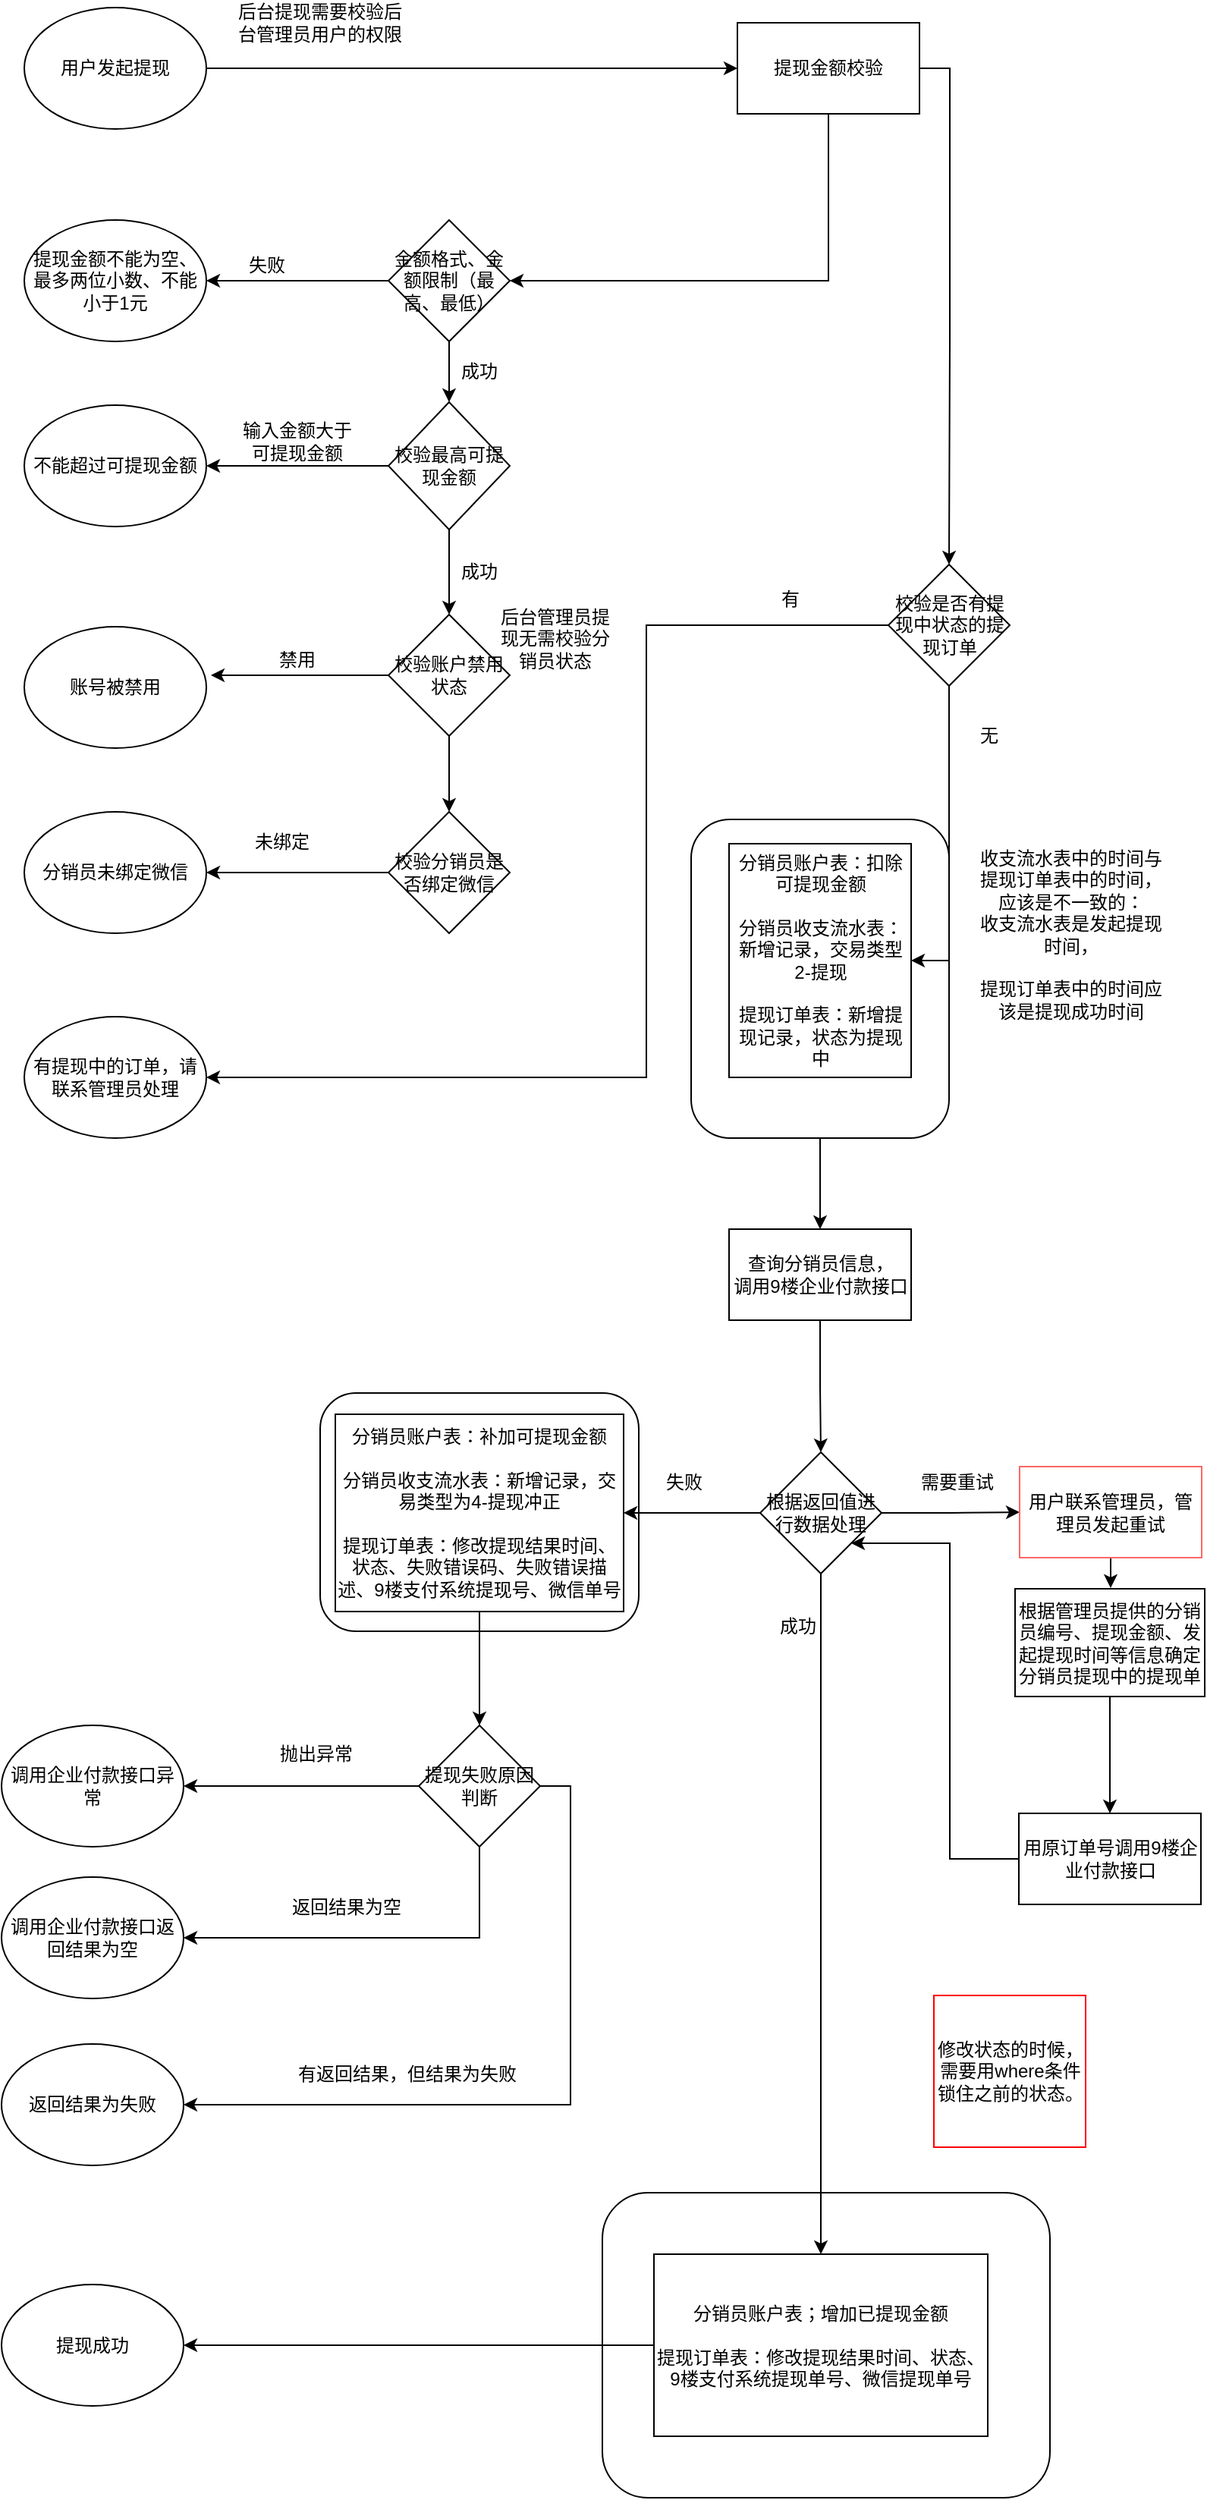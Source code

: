 <mxfile version="12.2.6" type="github" pages="1">
  <diagram id="ep64UdQq2w47eoxnLUAS" name="第 1 页">
    <mxGraphModel dx="1648" dy="758" grid="1" gridSize="10" guides="1" tooltips="1" connect="1" arrows="1" fold="1" page="1" pageScale="1" pageWidth="827" pageHeight="1169" math="0" shadow="0">
      <root>
        <mxCell id="0"/>
        <mxCell id="1" parent="0"/>
        <mxCell id="kgFXJ43kFkHnUJsPflUz-4" value="" style="rounded=1;whiteSpace=wrap;html=1;" parent="1" vertex="1">
          <mxGeometry x="421" y="1490" width="295" height="201" as="geometry"/>
        </mxCell>
        <mxCell id="kgFXJ43kFkHnUJsPflUz-3" value="" style="rounded=1;whiteSpace=wrap;html=1;" parent="1" vertex="1">
          <mxGeometry x="235" y="963" width="210" height="157" as="geometry"/>
        </mxCell>
        <mxCell id="U5Xe9v4DzJ4esqf87ya7-27" style="edgeStyle=orthogonalEdgeStyle;rounded=0;orthogonalLoop=1;jettySize=auto;html=1;entryX=0.5;entryY=0;entryDx=0;entryDy=0;" parent="1" source="U5Xe9v4DzJ4esqf87ya7-25" target="U5Xe9v4DzJ4esqf87ya7-26" edge="1">
          <mxGeometry relative="1" as="geometry">
            <mxPoint x="564.5" y="865" as="targetPoint"/>
          </mxGeometry>
        </mxCell>
        <mxCell id="U5Xe9v4DzJ4esqf87ya7-25" value="" style="rounded=1;whiteSpace=wrap;html=1;" parent="1" vertex="1">
          <mxGeometry x="479.5" y="585" width="170" height="210" as="geometry"/>
        </mxCell>
        <mxCell id="IuhCuXHCw700vj-FfKhi-3" style="edgeStyle=orthogonalEdgeStyle;rounded=0;orthogonalLoop=1;jettySize=auto;html=1;entryX=0;entryY=0.5;entryDx=0;entryDy=0;" parent="1" source="IuhCuXHCw700vj-FfKhi-1" target="IuhCuXHCw700vj-FfKhi-2" edge="1">
          <mxGeometry relative="1" as="geometry"/>
        </mxCell>
        <mxCell id="IuhCuXHCw700vj-FfKhi-1" value="用户发起提现" style="ellipse;whiteSpace=wrap;html=1;" parent="1" vertex="1">
          <mxGeometry x="40" y="50" width="120" height="80" as="geometry"/>
        </mxCell>
        <mxCell id="IuhCuXHCw700vj-FfKhi-5" value="" style="edgeStyle=orthogonalEdgeStyle;rounded=0;orthogonalLoop=1;jettySize=auto;html=1;exitX=1;exitY=0.5;exitDx=0;exitDy=0;entryX=0.5;entryY=0;entryDx=0;entryDy=0;" parent="1" source="IuhCuXHCw700vj-FfKhi-2" target="NM_gNG-pQQA4w5gnR_v4-1" edge="1">
          <mxGeometry relative="1" as="geometry">
            <mxPoint x="650" y="290" as="targetPoint"/>
          </mxGeometry>
        </mxCell>
        <mxCell id="U5Xe9v4DzJ4esqf87ya7-3" style="edgeStyle=orthogonalEdgeStyle;rounded=0;orthogonalLoop=1;jettySize=auto;html=1;entryX=1;entryY=0.5;entryDx=0;entryDy=0;exitX=0.5;exitY=1;exitDx=0;exitDy=0;" parent="1" source="IuhCuXHCw700vj-FfKhi-2" target="U5Xe9v4DzJ4esqf87ya7-2" edge="1">
          <mxGeometry relative="1" as="geometry"/>
        </mxCell>
        <mxCell id="IuhCuXHCw700vj-FfKhi-2" value="提现金额校验" style="rounded=0;whiteSpace=wrap;html=1;" parent="1" vertex="1">
          <mxGeometry x="510" y="60" width="120" height="60" as="geometry"/>
        </mxCell>
        <mxCell id="IuhCuXHCw700vj-FfKhi-4" value="分销员账户表：扣除可提现金额&lt;br&gt;&lt;br&gt;分销员收支流水表：新增记录，交易类型 2-提现&lt;br&gt;&lt;br&gt;提现订单表：新增提现记录，状态为提现中" style="rounded=0;whiteSpace=wrap;html=1;" parent="1" vertex="1">
          <mxGeometry x="504.5" y="601" width="120" height="154" as="geometry"/>
        </mxCell>
        <mxCell id="U5Xe9v4DzJ4esqf87ya7-7" style="edgeStyle=orthogonalEdgeStyle;rounded=0;orthogonalLoop=1;jettySize=auto;html=1;entryX=1;entryY=0.5;entryDx=0;entryDy=0;" parent="1" source="U5Xe9v4DzJ4esqf87ya7-2" target="U5Xe9v4DzJ4esqf87ya7-6" edge="1">
          <mxGeometry relative="1" as="geometry"/>
        </mxCell>
        <mxCell id="U5Xe9v4DzJ4esqf87ya7-16" style="edgeStyle=orthogonalEdgeStyle;rounded=0;orthogonalLoop=1;jettySize=auto;html=1;entryX=0.5;entryY=0;entryDx=0;entryDy=0;" parent="1" source="U5Xe9v4DzJ4esqf87ya7-2" target="U5Xe9v4DzJ4esqf87ya7-15" edge="1">
          <mxGeometry relative="1" as="geometry"/>
        </mxCell>
        <mxCell id="U5Xe9v4DzJ4esqf87ya7-2" value="金额格式、金额限制（最高、最低）" style="rhombus;whiteSpace=wrap;html=1;" parent="1" vertex="1">
          <mxGeometry x="280" y="190" width="80" height="80" as="geometry"/>
        </mxCell>
        <mxCell id="U5Xe9v4DzJ4esqf87ya7-11" style="edgeStyle=orthogonalEdgeStyle;rounded=0;orthogonalLoop=1;jettySize=auto;html=1;entryX=1.025;entryY=0.4;entryDx=0;entryDy=0;entryPerimeter=0;" parent="1" source="U5Xe9v4DzJ4esqf87ya7-8" target="U5Xe9v4DzJ4esqf87ya7-10" edge="1">
          <mxGeometry relative="1" as="geometry"/>
        </mxCell>
        <mxCell id="kgFXJ43kFkHnUJsPflUz-7" style="edgeStyle=orthogonalEdgeStyle;rounded=0;orthogonalLoop=1;jettySize=auto;html=1;entryX=0.5;entryY=0;entryDx=0;entryDy=0;" parent="1" source="U5Xe9v4DzJ4esqf87ya7-8" target="kgFXJ43kFkHnUJsPflUz-6" edge="1">
          <mxGeometry relative="1" as="geometry"/>
        </mxCell>
        <mxCell id="U5Xe9v4DzJ4esqf87ya7-8" value="校验账户禁用状态" style="rhombus;whiteSpace=wrap;html=1;" parent="1" vertex="1">
          <mxGeometry x="280" y="450" width="80" height="80" as="geometry"/>
        </mxCell>
        <mxCell id="U5Xe9v4DzJ4esqf87ya7-6" value="提现金额不能为空、最多两位小数、不能小于1元" style="ellipse;whiteSpace=wrap;html=1;" parent="1" vertex="1">
          <mxGeometry x="40" y="190" width="120" height="80" as="geometry"/>
        </mxCell>
        <mxCell id="U5Xe9v4DzJ4esqf87ya7-10" value="账号被禁用" style="ellipse;whiteSpace=wrap;html=1;" parent="1" vertex="1">
          <mxGeometry x="40" y="458" width="120" height="80" as="geometry"/>
        </mxCell>
        <mxCell id="U5Xe9v4DzJ4esqf87ya7-12" value="失败" style="text;html=1;strokeColor=none;fillColor=none;align=center;verticalAlign=middle;whiteSpace=wrap;rounded=0;" parent="1" vertex="1">
          <mxGeometry x="180" y="210" width="40" height="20" as="geometry"/>
        </mxCell>
        <mxCell id="U5Xe9v4DzJ4esqf87ya7-13" value="成功" style="text;html=1;strokeColor=none;fillColor=none;align=center;verticalAlign=middle;whiteSpace=wrap;rounded=0;" parent="1" vertex="1">
          <mxGeometry x="320" y="280" width="40" height="20" as="geometry"/>
        </mxCell>
        <mxCell id="U5Xe9v4DzJ4esqf87ya7-14" value="禁用" style="text;html=1;strokeColor=none;fillColor=none;align=center;verticalAlign=middle;whiteSpace=wrap;rounded=0;" parent="1" vertex="1">
          <mxGeometry x="200" y="470" width="40" height="20" as="geometry"/>
        </mxCell>
        <mxCell id="U5Xe9v4DzJ4esqf87ya7-19" style="edgeStyle=orthogonalEdgeStyle;rounded=0;orthogonalLoop=1;jettySize=auto;html=1;" parent="1" source="U5Xe9v4DzJ4esqf87ya7-15" target="U5Xe9v4DzJ4esqf87ya7-17" edge="1">
          <mxGeometry relative="1" as="geometry"/>
        </mxCell>
        <mxCell id="U5Xe9v4DzJ4esqf87ya7-20" style="edgeStyle=orthogonalEdgeStyle;rounded=0;orthogonalLoop=1;jettySize=auto;html=1;entryX=0.5;entryY=0;entryDx=0;entryDy=0;" parent="1" source="U5Xe9v4DzJ4esqf87ya7-15" target="U5Xe9v4DzJ4esqf87ya7-8" edge="1">
          <mxGeometry relative="1" as="geometry"/>
        </mxCell>
        <mxCell id="U5Xe9v4DzJ4esqf87ya7-15" value="校验最高可提现金额" style="rhombus;whiteSpace=wrap;html=1;" parent="1" vertex="1">
          <mxGeometry x="280" y="310" width="80" height="84" as="geometry"/>
        </mxCell>
        <mxCell id="U5Xe9v4DzJ4esqf87ya7-17" value="&lt;span style=&quot;white-space: normal&quot;&gt;不能超过可提现金额&lt;/span&gt;" style="ellipse;whiteSpace=wrap;html=1;" parent="1" vertex="1">
          <mxGeometry x="40" y="312" width="120" height="80" as="geometry"/>
        </mxCell>
        <mxCell id="U5Xe9v4DzJ4esqf87ya7-21" value="输入金额大于可提现金额" style="text;html=1;strokeColor=none;fillColor=none;align=center;verticalAlign=middle;whiteSpace=wrap;rounded=0;" parent="1" vertex="1">
          <mxGeometry x="180" y="326" width="80" height="20" as="geometry"/>
        </mxCell>
        <mxCell id="U5Xe9v4DzJ4esqf87ya7-22" value="成功" style="text;html=1;strokeColor=none;fillColor=none;align=center;verticalAlign=middle;whiteSpace=wrap;rounded=0;" parent="1" vertex="1">
          <mxGeometry x="320" y="412" width="40" height="20" as="geometry"/>
        </mxCell>
        <mxCell id="U5Xe9v4DzJ4esqf87ya7-29" value="" style="edgeStyle=orthogonalEdgeStyle;rounded=0;orthogonalLoop=1;jettySize=auto;html=1;exitX=0.5;exitY=1;exitDx=0;exitDy=0;" parent="1" source="U5Xe9v4DzJ4esqf87ya7-26" target="U5Xe9v4DzJ4esqf87ya7-30" edge="1">
          <mxGeometry relative="1" as="geometry">
            <mxPoint x="565" y="997" as="targetPoint"/>
            <mxPoint x="580.5" y="950" as="sourcePoint"/>
          </mxGeometry>
        </mxCell>
        <mxCell id="U5Xe9v4DzJ4esqf87ya7-26" value="查询分销员信息，&lt;br&gt;调用9楼企业付款接口" style="rounded=0;whiteSpace=wrap;html=1;" parent="1" vertex="1">
          <mxGeometry x="504.5" y="855" width="120" height="60" as="geometry"/>
        </mxCell>
        <mxCell id="U5Xe9v4DzJ4esqf87ya7-32" style="edgeStyle=orthogonalEdgeStyle;rounded=0;orthogonalLoop=1;jettySize=auto;html=1;" parent="1" source="U5Xe9v4DzJ4esqf87ya7-30" target="U5Xe9v4DzJ4esqf87ya7-31" edge="1">
          <mxGeometry relative="1" as="geometry"/>
        </mxCell>
        <mxCell id="U5Xe9v4DzJ4esqf87ya7-37" style="edgeStyle=orthogonalEdgeStyle;rounded=0;orthogonalLoop=1;jettySize=auto;html=1;exitX=0.5;exitY=1;exitDx=0;exitDy=0;" parent="1" source="U5Xe9v4DzJ4esqf87ya7-30" target="U5Xe9v4DzJ4esqf87ya7-36" edge="1">
          <mxGeometry relative="1" as="geometry"/>
        </mxCell>
        <mxCell id="WC7YPHxiLRdrNaFRI8WR-3" style="edgeStyle=orthogonalEdgeStyle;rounded=0;orthogonalLoop=1;jettySize=auto;html=1;entryX=0;entryY=0.5;entryDx=0;entryDy=0;" parent="1" source="U5Xe9v4DzJ4esqf87ya7-30" target="U5Xe9v4DzJ4esqf87ya7-38" edge="1">
          <mxGeometry relative="1" as="geometry"/>
        </mxCell>
        <mxCell id="U5Xe9v4DzJ4esqf87ya7-30" value="根据返回值进行数据处理" style="rhombus;whiteSpace=wrap;html=1;" parent="1" vertex="1">
          <mxGeometry x="525" y="1002" width="80" height="80" as="geometry"/>
        </mxCell>
        <mxCell id="WC7YPHxiLRdrNaFRI8WR-7" style="edgeStyle=orthogonalEdgeStyle;rounded=0;orthogonalLoop=1;jettySize=auto;html=1;entryX=0.5;entryY=0;entryDx=0;entryDy=0;" parent="1" source="U5Xe9v4DzJ4esqf87ya7-31" target="WC7YPHxiLRdrNaFRI8WR-6" edge="1">
          <mxGeometry relative="1" as="geometry"/>
        </mxCell>
        <mxCell id="U5Xe9v4DzJ4esqf87ya7-31" value="分销员账户表：补加可提现金额&lt;br&gt;&lt;br&gt;分销员收支流水表：新增记录，交易类型为4-提现冲正&lt;br&gt;&lt;br&gt;提现订单表：修改提现结果时间、状态、失败错误码、失败错误描述、9楼支付系统提现号、微信单号" style="rounded=0;whiteSpace=wrap;html=1;" parent="1" vertex="1">
          <mxGeometry x="245" y="977" width="190" height="130" as="geometry"/>
        </mxCell>
        <mxCell id="U5Xe9v4DzJ4esqf87ya7-33" value="失败" style="text;html=1;strokeColor=none;fillColor=none;align=center;verticalAlign=middle;whiteSpace=wrap;rounded=0;" parent="1" vertex="1">
          <mxGeometry x="455" y="1012" width="40" height="20" as="geometry"/>
        </mxCell>
        <mxCell id="U5Xe9v4DzJ4esqf87ya7-43" style="edgeStyle=orthogonalEdgeStyle;rounded=0;orthogonalLoop=1;jettySize=auto;html=1;entryX=1;entryY=0.5;entryDx=0;entryDy=0;" parent="1" source="U5Xe9v4DzJ4esqf87ya7-36" target="U5Xe9v4DzJ4esqf87ya7-42" edge="1">
          <mxGeometry relative="1" as="geometry"/>
        </mxCell>
        <mxCell id="U5Xe9v4DzJ4esqf87ya7-36" value="分销员账户表；增加已提现金额&lt;br&gt;&lt;br&gt;提现订单表：修改提现结果时间、状态、9楼支付系统提现单号、微信提现单号" style="rounded=0;whiteSpace=wrap;html=1;" parent="1" vertex="1">
          <mxGeometry x="455" y="1530.5" width="220" height="120" as="geometry"/>
        </mxCell>
        <mxCell id="KkESZhOxPFrv-zUSkCWN-2" value="" style="edgeStyle=orthogonalEdgeStyle;rounded=0;orthogonalLoop=1;jettySize=auto;html=1;" edge="1" parent="1" source="U5Xe9v4DzJ4esqf87ya7-38" target="KkESZhOxPFrv-zUSkCWN-1">
          <mxGeometry relative="1" as="geometry"/>
        </mxCell>
        <mxCell id="U5Xe9v4DzJ4esqf87ya7-38" value="用户联系管理员，管理员发起重试" style="rounded=0;whiteSpace=wrap;html=1;strokeColor=#FF6666;" parent="1" vertex="1">
          <mxGeometry x="696" y="1011.5" width="120" height="60" as="geometry"/>
        </mxCell>
        <mxCell id="KkESZhOxPFrv-zUSkCWN-4" value="" style="edgeStyle=orthogonalEdgeStyle;rounded=0;orthogonalLoop=1;jettySize=auto;html=1;" edge="1" parent="1" source="KkESZhOxPFrv-zUSkCWN-1" target="KkESZhOxPFrv-zUSkCWN-3">
          <mxGeometry relative="1" as="geometry"/>
        </mxCell>
        <mxCell id="KkESZhOxPFrv-zUSkCWN-1" value="根据管理员提供的分销员编号、提现金额、发起提现时间等信息确定分销员提现中的提现单" style="rounded=0;whiteSpace=wrap;html=1;strokeColor=#000000;" vertex="1" parent="1">
          <mxGeometry x="693" y="1092" width="125" height="71" as="geometry"/>
        </mxCell>
        <mxCell id="KkESZhOxPFrv-zUSkCWN-7" style="edgeStyle=orthogonalEdgeStyle;rounded=0;orthogonalLoop=1;jettySize=auto;html=1;entryX=1;entryY=1;entryDx=0;entryDy=0;exitX=0;exitY=0.5;exitDx=0;exitDy=0;" edge="1" parent="1" source="KkESZhOxPFrv-zUSkCWN-3" target="U5Xe9v4DzJ4esqf87ya7-30">
          <mxGeometry relative="1" as="geometry">
            <Array as="points">
              <mxPoint x="650" y="1270"/>
              <mxPoint x="650" y="1062"/>
            </Array>
          </mxGeometry>
        </mxCell>
        <mxCell id="KkESZhOxPFrv-zUSkCWN-3" value="用原订单号调用9楼企业付款接口" style="rounded=0;whiteSpace=wrap;html=1;strokeColor=#000000;" vertex="1" parent="1">
          <mxGeometry x="695.5" y="1240" width="120" height="60" as="geometry"/>
        </mxCell>
        <mxCell id="U5Xe9v4DzJ4esqf87ya7-40" value="需要重试" style="text;html=1;strokeColor=none;fillColor=none;align=center;verticalAlign=middle;whiteSpace=wrap;rounded=0;" parent="1" vertex="1">
          <mxGeometry x="630" y="1012" width="50" height="20" as="geometry"/>
        </mxCell>
        <mxCell id="U5Xe9v4DzJ4esqf87ya7-41" value="成功" style="text;html=1;strokeColor=none;fillColor=none;align=center;verticalAlign=middle;whiteSpace=wrap;rounded=0;" parent="1" vertex="1">
          <mxGeometry x="530" y="1107" width="40" height="20" as="geometry"/>
        </mxCell>
        <mxCell id="U5Xe9v4DzJ4esqf87ya7-42" value="提现成功" style="ellipse;whiteSpace=wrap;html=1;strokeColor=#000000;" parent="1" vertex="1">
          <mxGeometry x="25" y="1550.5" width="120" height="80" as="geometry"/>
        </mxCell>
        <mxCell id="U5Xe9v4DzJ4esqf87ya7-46" value="收支流水表中的时间与提现订单表中的时间，应该是不一致的：&lt;br&gt;收支流水表是发起提现时间，&lt;br&gt;&lt;br&gt;提现订单表中的时间应该是提现成功时间" style="text;html=1;strokeColor=none;fillColor=none;align=center;verticalAlign=middle;whiteSpace=wrap;rounded=0;" parent="1" vertex="1">
          <mxGeometry x="664.5" y="589" width="130" height="144" as="geometry"/>
        </mxCell>
        <mxCell id="kgFXJ43kFkHnUJsPflUz-1" value="后台提现需要校验后台管理员用户的权限" style="text;html=1;strokeColor=none;fillColor=none;align=center;verticalAlign=middle;whiteSpace=wrap;rounded=0;" parent="1" vertex="1">
          <mxGeometry x="180" y="50" width="110" height="20" as="geometry"/>
        </mxCell>
        <mxCell id="kgFXJ43kFkHnUJsPflUz-2" value="后台管理员提现无需校验分销员状态" style="text;html=1;strokeColor=none;fillColor=none;align=center;verticalAlign=middle;whiteSpace=wrap;rounded=0;" parent="1" vertex="1">
          <mxGeometry x="350" y="450" width="80" height="32" as="geometry"/>
        </mxCell>
        <mxCell id="kgFXJ43kFkHnUJsPflUz-9" style="edgeStyle=orthogonalEdgeStyle;rounded=0;orthogonalLoop=1;jettySize=auto;html=1;" parent="1" source="kgFXJ43kFkHnUJsPflUz-6" target="kgFXJ43kFkHnUJsPflUz-8" edge="1">
          <mxGeometry relative="1" as="geometry"/>
        </mxCell>
        <mxCell id="kgFXJ43kFkHnUJsPflUz-6" value="校验分销员是否绑定微信" style="rhombus;whiteSpace=wrap;html=1;" parent="1" vertex="1">
          <mxGeometry x="280" y="580" width="80" height="80" as="geometry"/>
        </mxCell>
        <mxCell id="kgFXJ43kFkHnUJsPflUz-8" value="分销员未绑定微信" style="ellipse;whiteSpace=wrap;html=1;" parent="1" vertex="1">
          <mxGeometry x="40" y="580" width="120" height="80" as="geometry"/>
        </mxCell>
        <mxCell id="kgFXJ43kFkHnUJsPflUz-10" value="未绑定" style="text;html=1;strokeColor=none;fillColor=none;align=center;verticalAlign=middle;whiteSpace=wrap;rounded=0;" parent="1" vertex="1">
          <mxGeometry x="190" y="590" width="40" height="20" as="geometry"/>
        </mxCell>
        <mxCell id="kgFXJ43kFkHnUJsPflUz-11" value="修改状态的时候，需要用where条件锁住之前的状态。" style="text;html=1;strokeColor=#FF0000;fillColor=none;align=center;verticalAlign=middle;whiteSpace=wrap;rounded=0;" parent="1" vertex="1">
          <mxGeometry x="639.5" y="1360" width="100" height="100" as="geometry"/>
        </mxCell>
        <mxCell id="NM_gNG-pQQA4w5gnR_v4-2" style="edgeStyle=orthogonalEdgeStyle;rounded=0;orthogonalLoop=1;jettySize=auto;html=1;exitX=0.5;exitY=1;exitDx=0;exitDy=0;entryX=1;entryY=0.5;entryDx=0;entryDy=0;" parent="1" source="NM_gNG-pQQA4w5gnR_v4-1" target="IuhCuXHCw700vj-FfKhi-4" edge="1">
          <mxGeometry relative="1" as="geometry"/>
        </mxCell>
        <mxCell id="NM_gNG-pQQA4w5gnR_v4-5" style="edgeStyle=orthogonalEdgeStyle;rounded=0;orthogonalLoop=1;jettySize=auto;html=1;entryX=1;entryY=0.5;entryDx=0;entryDy=0;" parent="1" source="NM_gNG-pQQA4w5gnR_v4-1" target="NM_gNG-pQQA4w5gnR_v4-4" edge="1">
          <mxGeometry relative="1" as="geometry">
            <Array as="points">
              <mxPoint x="450" y="457"/>
              <mxPoint x="450" y="755"/>
            </Array>
          </mxGeometry>
        </mxCell>
        <mxCell id="NM_gNG-pQQA4w5gnR_v4-1" value="校验是否有提现中状态的提现订单" style="rhombus;whiteSpace=wrap;html=1;" parent="1" vertex="1">
          <mxGeometry x="609.5" y="417" width="80" height="80" as="geometry"/>
        </mxCell>
        <mxCell id="NM_gNG-pQQA4w5gnR_v4-3" value="无" style="text;html=1;strokeColor=none;fillColor=none;align=center;verticalAlign=middle;whiteSpace=wrap;rounded=0;" parent="1" vertex="1">
          <mxGeometry x="656" y="520" width="40" height="20" as="geometry"/>
        </mxCell>
        <mxCell id="NM_gNG-pQQA4w5gnR_v4-4" value="有提现中的订单，请联系管理员处理" style="ellipse;whiteSpace=wrap;html=1;" parent="1" vertex="1">
          <mxGeometry x="40" y="715" width="120" height="80" as="geometry"/>
        </mxCell>
        <mxCell id="NM_gNG-pQQA4w5gnR_v4-6" value="有" style="text;html=1;strokeColor=none;fillColor=none;align=center;verticalAlign=middle;whiteSpace=wrap;rounded=0;" parent="1" vertex="1">
          <mxGeometry x="525" y="430" width="40" height="20" as="geometry"/>
        </mxCell>
        <mxCell id="WC7YPHxiLRdrNaFRI8WR-8" style="edgeStyle=orthogonalEdgeStyle;rounded=0;orthogonalLoop=1;jettySize=auto;html=1;entryX=1;entryY=0.5;entryDx=0;entryDy=0;" parent="1" source="WC7YPHxiLRdrNaFRI8WR-6" target="WC7YPHxiLRdrNaFRI8WR-9" edge="1">
          <mxGeometry relative="1" as="geometry">
            <mxPoint x="200" y="1222" as="targetPoint"/>
          </mxGeometry>
        </mxCell>
        <mxCell id="WC7YPHxiLRdrNaFRI8WR-11" style="edgeStyle=orthogonalEdgeStyle;rounded=0;orthogonalLoop=1;jettySize=auto;html=1;entryX=1;entryY=0.5;entryDx=0;entryDy=0;exitX=0.5;exitY=1;exitDx=0;exitDy=0;" parent="1" source="WC7YPHxiLRdrNaFRI8WR-6" target="WC7YPHxiLRdrNaFRI8WR-10" edge="1">
          <mxGeometry relative="1" as="geometry">
            <mxPoint x="330" y="1262" as="sourcePoint"/>
            <Array as="points">
              <mxPoint x="340" y="1322"/>
            </Array>
          </mxGeometry>
        </mxCell>
        <mxCell id="WC7YPHxiLRdrNaFRI8WR-15" style="edgeStyle=orthogonalEdgeStyle;rounded=0;orthogonalLoop=1;jettySize=auto;html=1;entryX=1;entryY=0.5;entryDx=0;entryDy=0;exitX=1;exitY=0.5;exitDx=0;exitDy=0;" parent="1" source="WC7YPHxiLRdrNaFRI8WR-6" target="WC7YPHxiLRdrNaFRI8WR-14" edge="1">
          <mxGeometry relative="1" as="geometry"/>
        </mxCell>
        <mxCell id="WC7YPHxiLRdrNaFRI8WR-6" value="提现失败原因判断" style="rhombus;whiteSpace=wrap;html=1;" parent="1" vertex="1">
          <mxGeometry x="300" y="1182" width="80" height="80" as="geometry"/>
        </mxCell>
        <mxCell id="WC7YPHxiLRdrNaFRI8WR-9" value="调用企业付款接口异常" style="ellipse;whiteSpace=wrap;html=1;" parent="1" vertex="1">
          <mxGeometry x="25" y="1182" width="120" height="80" as="geometry"/>
        </mxCell>
        <mxCell id="WC7YPHxiLRdrNaFRI8WR-10" value="调用企业付款接口返回结果为空" style="ellipse;whiteSpace=wrap;html=1;" parent="1" vertex="1">
          <mxGeometry x="25" y="1282" width="120" height="80" as="geometry"/>
        </mxCell>
        <mxCell id="WC7YPHxiLRdrNaFRI8WR-12" value="抛出异常" style="text;html=1;strokeColor=none;fillColor=none;align=center;verticalAlign=middle;whiteSpace=wrap;rounded=0;" parent="1" vertex="1">
          <mxGeometry x="205" y="1191" width="55" height="20" as="geometry"/>
        </mxCell>
        <mxCell id="WC7YPHxiLRdrNaFRI8WR-13" value="返回结果为空" style="text;html=1;strokeColor=none;fillColor=none;align=center;verticalAlign=middle;whiteSpace=wrap;rounded=0;" parent="1" vertex="1">
          <mxGeometry x="215" y="1292" width="75" height="20" as="geometry"/>
        </mxCell>
        <mxCell id="WC7YPHxiLRdrNaFRI8WR-14" value="返回结果为失败" style="ellipse;whiteSpace=wrap;html=1;" parent="1" vertex="1">
          <mxGeometry x="25" y="1392" width="120" height="80" as="geometry"/>
        </mxCell>
        <mxCell id="WC7YPHxiLRdrNaFRI8WR-16" value="有返回结果，但结果为失败" style="text;html=1;strokeColor=none;fillColor=none;align=center;verticalAlign=middle;whiteSpace=wrap;rounded=0;" parent="1" vertex="1">
          <mxGeometry x="215" y="1402" width="155" height="20" as="geometry"/>
        </mxCell>
      </root>
    </mxGraphModel>
  </diagram>
</mxfile>
